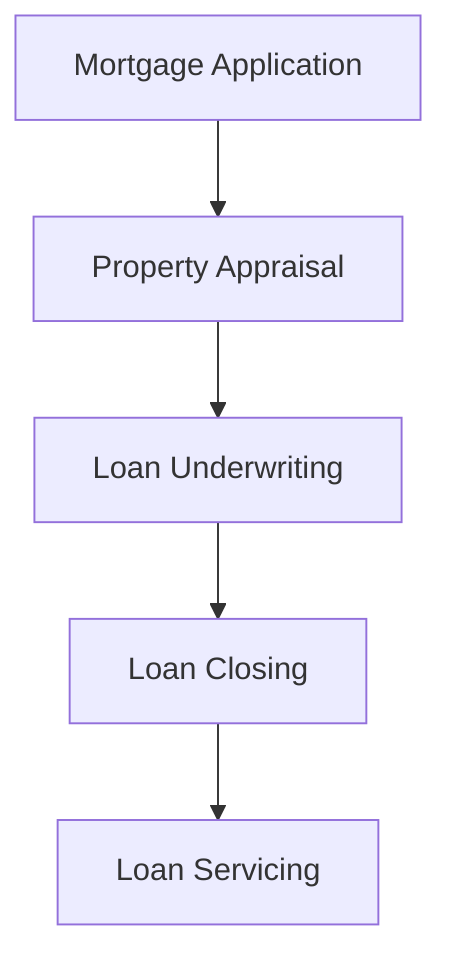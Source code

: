 flowchart TD
    Mortgage[Mortgage Application] --> Appraisal[Property Appraisal]
    Appraisal --> Underwriting[Loan Underwriting]
    Underwriting --> Closing[Loan Closing]
    Closing --> Service[Loan Servicing]